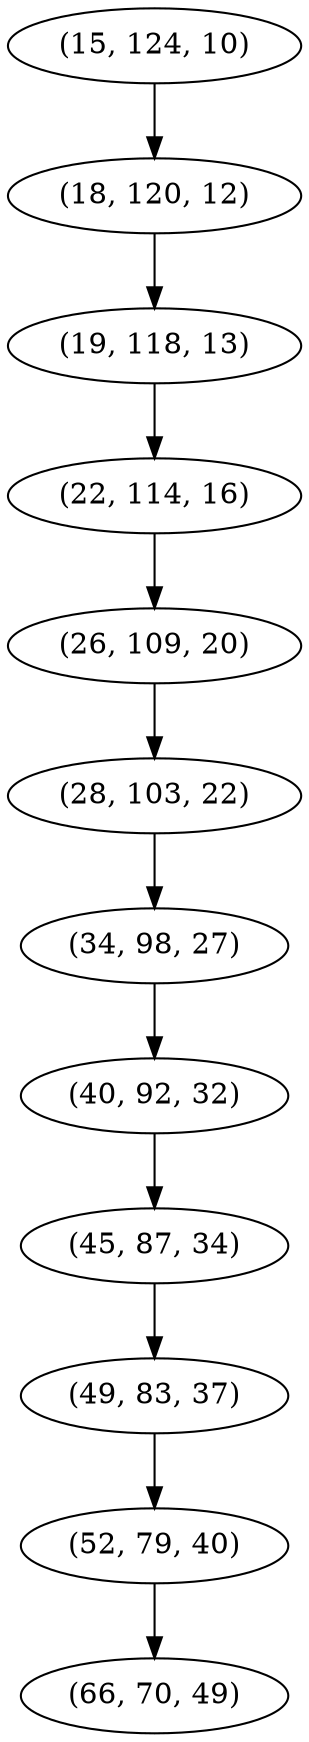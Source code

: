 digraph tree {
    "(15, 124, 10)";
    "(18, 120, 12)";
    "(19, 118, 13)";
    "(22, 114, 16)";
    "(26, 109, 20)";
    "(28, 103, 22)";
    "(34, 98, 27)";
    "(40, 92, 32)";
    "(45, 87, 34)";
    "(49, 83, 37)";
    "(52, 79, 40)";
    "(66, 70, 49)";
    "(15, 124, 10)" -> "(18, 120, 12)";
    "(18, 120, 12)" -> "(19, 118, 13)";
    "(19, 118, 13)" -> "(22, 114, 16)";
    "(22, 114, 16)" -> "(26, 109, 20)";
    "(26, 109, 20)" -> "(28, 103, 22)";
    "(28, 103, 22)" -> "(34, 98, 27)";
    "(34, 98, 27)" -> "(40, 92, 32)";
    "(40, 92, 32)" -> "(45, 87, 34)";
    "(45, 87, 34)" -> "(49, 83, 37)";
    "(49, 83, 37)" -> "(52, 79, 40)";
    "(52, 79, 40)" -> "(66, 70, 49)";
}
